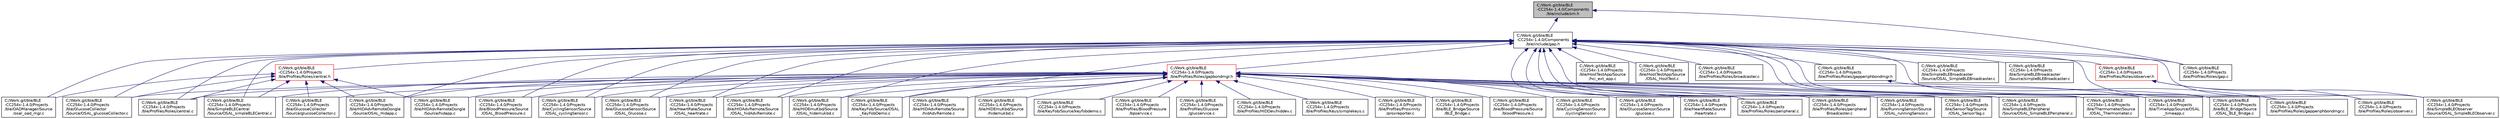 digraph "C:/Work.git/ble/BLE-CC254x-1.4.0/Components/ble/include/sm.h"
{
  edge [fontname="Helvetica",fontsize="10",labelfontname="Helvetica",labelfontsize="10"];
  node [fontname="Helvetica",fontsize="10",shape=record];
  Node1 [label="C:/Work.git/ble/BLE\l-CC254x-1.4.0/Components\l/ble/include/sm.h",height=0.2,width=0.4,color="black", fillcolor="grey75", style="filled" fontcolor="black"];
  Node1 -> Node2 [dir="back",color="midnightblue",fontsize="10",style="solid",fontname="Helvetica"];
  Node2 [label="C:/Work.git/ble/BLE\l-CC254x-1.4.0/Components\l/ble/include/gap.h",height=0.2,width=0.4,color="black", fillcolor="white", style="filled",URL="$gap_8h.html"];
  Node2 -> Node3 [dir="back",color="midnightblue",fontsize="10",style="solid",fontname="Helvetica"];
  Node3 [label="C:/Work.git/ble/BLE\l-CC254x-1.4.0/Projects\l/ble/BLE_Bridge/Source\l/OSAL_BLE_Bridge.c",height=0.2,width=0.4,color="black", fillcolor="white", style="filled",URL="$_o_s_a_l___b_l_e___bridge_8c.html"];
  Node2 -> Node4 [dir="back",color="midnightblue",fontsize="10",style="solid",fontname="Helvetica"];
  Node4 [label="C:/Work.git/ble/BLE\l-CC254x-1.4.0/Projects\l/ble/BloodPressure/Source\l/OSAL_BloodPressure.c",height=0.2,width=0.4,color="black", fillcolor="white", style="filled",URL="$_o_s_a_l___blood_pressure_8c.html"];
  Node2 -> Node5 [dir="back",color="midnightblue",fontsize="10",style="solid",fontname="Helvetica"];
  Node5 [label="C:/Work.git/ble/BLE\l-CC254x-1.4.0/Projects\l/ble/CyclingSensor/Source\l/OSAL_cyclingSensor.c",height=0.2,width=0.4,color="black", fillcolor="white", style="filled",URL="$_o_s_a_l__cycling_sensor_8c.html"];
  Node2 -> Node6 [dir="back",color="midnightblue",fontsize="10",style="solid",fontname="Helvetica"];
  Node6 [label="C:/Work.git/ble/BLE\l-CC254x-1.4.0/Projects\l/ble/GlucoseCollector\l/Source/OSAL_glucoseCollector.c",height=0.2,width=0.4,color="black", fillcolor="white", style="filled",URL="$_o_s_a_l__glucose_collector_8c.html"];
  Node2 -> Node7 [dir="back",color="midnightblue",fontsize="10",style="solid",fontname="Helvetica"];
  Node7 [label="C:/Work.git/ble/BLE\l-CC254x-1.4.0/Projects\l/ble/GlucoseSensor/Source\l/OSAL_Glucose.c",height=0.2,width=0.4,color="black", fillcolor="white", style="filled",URL="$_o_s_a_l___glucose_8c.html"];
  Node2 -> Node8 [dir="back",color="midnightblue",fontsize="10",style="solid",fontname="Helvetica"];
  Node8 [label="C:/Work.git/ble/BLE\l-CC254x-1.4.0/Projects\l/ble/HeartRate/Source\l/OSAL_heartrate.c",height=0.2,width=0.4,color="black", fillcolor="white", style="filled",URL="$_o_s_a_l__heartrate_8c.html"];
  Node2 -> Node9 [dir="back",color="midnightblue",fontsize="10",style="solid",fontname="Helvetica"];
  Node9 [label="C:/Work.git/ble/BLE\l-CC254x-1.4.0/Projects\l/ble/HIDAdvRemote/Source\l/OSAL_hidAdvRemote.c",height=0.2,width=0.4,color="black", fillcolor="white", style="filled",URL="$_o_s_a_l__hid_adv_remote_8c.html"];
  Node2 -> Node10 [dir="back",color="midnightblue",fontsize="10",style="solid",fontname="Helvetica"];
  Node10 [label="C:/Work.git/ble/BLE\l-CC254x-1.4.0/Projects\l/ble/HIDAdvRemoteDongle\l/Source/OSAL_Hidapp.c",height=0.2,width=0.4,color="black", fillcolor="white", style="filled",URL="$_o_s_a_l___hidapp_8c.html"];
  Node2 -> Node11 [dir="back",color="midnightblue",fontsize="10",style="solid",fontname="Helvetica"];
  Node11 [label="C:/Work.git/ble/BLE\l-CC254x-1.4.0/Projects\l/ble/HIDEmuKbd/Source\l/OSAL_hidemukbd.c",height=0.2,width=0.4,color="black", fillcolor="white", style="filled",URL="$_o_s_a_l__hidemukbd_8c.html"];
  Node2 -> Node12 [dir="back",color="midnightblue",fontsize="10",style="solid",fontname="Helvetica"];
  Node12 [label="C:/Work.git/ble/BLE\l-CC254x-1.4.0/Projects\l/ble/HostTestApp/Source\l/hci_ext_app.c",height=0.2,width=0.4,color="black", fillcolor="white", style="filled",URL="$hci__ext__app_8c.html"];
  Node2 -> Node13 [dir="back",color="midnightblue",fontsize="10",style="solid",fontname="Helvetica"];
  Node13 [label="C:/Work.git/ble/BLE\l-CC254x-1.4.0/Projects\l/ble/HostTestApp/Source\l/OSAL_HostTest.c",height=0.2,width=0.4,color="black", fillcolor="white", style="filled",URL="$_o_s_a_l___host_test_8c.html"];
  Node2 -> Node14 [dir="back",color="midnightblue",fontsize="10",style="solid",fontname="Helvetica"];
  Node14 [label="C:/Work.git/ble/BLE\l-CC254x-1.4.0/Projects\l/ble/KeyFob/Source/OSAL\l_KeyFobDemo.c",height=0.2,width=0.4,color="black", fillcolor="white", style="filled",URL="$_o_s_a_l___key_fob_demo_8c.html"];
  Node2 -> Node15 [dir="back",color="midnightblue",fontsize="10",style="solid",fontname="Helvetica"];
  Node15 [label="C:/Work.git/ble/BLE\l-CC254x-1.4.0/Projects\l/ble/OADManager/Source\l/osal_oad_mgr.c",height=0.2,width=0.4,color="black", fillcolor="white", style="filled",URL="$osal__oad__mgr_8c.html"];
  Node2 -> Node16 [dir="back",color="midnightblue",fontsize="10",style="solid",fontname="Helvetica"];
  Node16 [label="C:/Work.git/ble/BLE\l-CC254x-1.4.0/Projects\l/ble/Profiles/Roles/broadcaster.c",height=0.2,width=0.4,color="black", fillcolor="white", style="filled",URL="$broadcaster_8c.html"];
  Node2 -> Node17 [dir="back",color="midnightblue",fontsize="10",style="solid",fontname="Helvetica"];
  Node17 [label="C:/Work.git/ble/BLE\l-CC254x-1.4.0/Projects\l/ble/Profiles/Roles/central.c",height=0.2,width=0.4,color="black", fillcolor="white", style="filled",URL="$central_8c.html"];
  Node2 -> Node18 [dir="back",color="midnightblue",fontsize="10",style="solid",fontname="Helvetica"];
  Node18 [label="C:/Work.git/ble/BLE\l-CC254x-1.4.0/Projects\l/ble/Profiles/Roles/gapbondmgr.h",height=0.2,width=0.4,color="red", fillcolor="white", style="filled",URL="$gapbondmgr_8h.html"];
  Node18 -> Node19 [dir="back",color="midnightblue",fontsize="10",style="solid",fontname="Helvetica"];
  Node19 [label="C:/Work.git/ble/BLE\l-CC254x-1.4.0/Projects\l/ble/BLE_Bridge/Source\l/BLE_Bridge.c",height=0.2,width=0.4,color="black", fillcolor="white", style="filled",URL="$_b_l_e___bridge_8c.html"];
  Node18 -> Node3 [dir="back",color="midnightblue",fontsize="10",style="solid",fontname="Helvetica"];
  Node18 -> Node20 [dir="back",color="midnightblue",fontsize="10",style="solid",fontname="Helvetica"];
  Node20 [label="C:/Work.git/ble/BLE\l-CC254x-1.4.0/Projects\l/ble/BloodPressure/Source\l/bloodPressure.c",height=0.2,width=0.4,color="black", fillcolor="white", style="filled",URL="$blood_pressure_8c.html"];
  Node18 -> Node4 [dir="back",color="midnightblue",fontsize="10",style="solid",fontname="Helvetica"];
  Node18 -> Node21 [dir="back",color="midnightblue",fontsize="10",style="solid",fontname="Helvetica"];
  Node21 [label="C:/Work.git/ble/BLE\l-CC254x-1.4.0/Projects\l/ble/CyclingSensor/Source\l/cyclingSensor.c",height=0.2,width=0.4,color="black", fillcolor="white", style="filled",URL="$cycling_sensor_8c.html"];
  Node18 -> Node5 [dir="back",color="midnightblue",fontsize="10",style="solid",fontname="Helvetica"];
  Node18 -> Node22 [dir="back",color="midnightblue",fontsize="10",style="solid",fontname="Helvetica"];
  Node22 [label="C:/Work.git/ble/BLE\l-CC254x-1.4.0/Projects\l/ble/GlucoseCollector\l/Source/glucoseCollector.c",height=0.2,width=0.4,color="black", fillcolor="white", style="filled",URL="$glucose_collector_8c.html"];
  Node18 -> Node6 [dir="back",color="midnightblue",fontsize="10",style="solid",fontname="Helvetica"];
  Node18 -> Node23 [dir="back",color="midnightblue",fontsize="10",style="solid",fontname="Helvetica"];
  Node23 [label="C:/Work.git/ble/BLE\l-CC254x-1.4.0/Projects\l/ble/GlucoseSensor/Source\l/glucose.c",height=0.2,width=0.4,color="black", fillcolor="white", style="filled",URL="$glucose_8c.html"];
  Node18 -> Node7 [dir="back",color="midnightblue",fontsize="10",style="solid",fontname="Helvetica"];
  Node18 -> Node24 [dir="back",color="midnightblue",fontsize="10",style="solid",fontname="Helvetica"];
  Node24 [label="C:/Work.git/ble/BLE\l-CC254x-1.4.0/Projects\l/ble/HeartRate/Source\l/heartrate.c",height=0.2,width=0.4,color="black", fillcolor="white", style="filled",URL="$heartrate_8c.html"];
  Node18 -> Node8 [dir="back",color="midnightblue",fontsize="10",style="solid",fontname="Helvetica"];
  Node18 -> Node25 [dir="back",color="midnightblue",fontsize="10",style="solid",fontname="Helvetica"];
  Node25 [label="C:/Work.git/ble/BLE\l-CC254x-1.4.0/Projects\l/ble/HIDAdvRemote/Source\l/hidAdvRemote.c",height=0.2,width=0.4,color="black", fillcolor="white", style="filled",URL="$hid_adv_remote_8c.html"];
  Node18 -> Node9 [dir="back",color="midnightblue",fontsize="10",style="solid",fontname="Helvetica"];
  Node18 -> Node26 [dir="back",color="midnightblue",fontsize="10",style="solid",fontname="Helvetica"];
  Node26 [label="C:/Work.git/ble/BLE\l-CC254x-1.4.0/Projects\l/ble/HIDAdvRemoteDongle\l/Source/hidapp.c",height=0.2,width=0.4,color="black", fillcolor="white", style="filled",URL="$hidapp_8c.html"];
  Node18 -> Node10 [dir="back",color="midnightblue",fontsize="10",style="solid",fontname="Helvetica"];
  Node18 -> Node27 [dir="back",color="midnightblue",fontsize="10",style="solid",fontname="Helvetica"];
  Node27 [label="C:/Work.git/ble/BLE\l-CC254x-1.4.0/Projects\l/ble/HIDEmuKbd/Source\l/hidemukbd.c",height=0.2,width=0.4,color="black", fillcolor="white", style="filled",URL="$hidemukbd_8c.html"];
  Node18 -> Node11 [dir="back",color="midnightblue",fontsize="10",style="solid",fontname="Helvetica"];
  Node18 -> Node28 [dir="back",color="midnightblue",fontsize="10",style="solid",fontname="Helvetica"];
  Node28 [label="C:/Work.git/ble/BLE\l-CC254x-1.4.0/Projects\l/ble/KeyFob/Source/keyfobdemo.c",height=0.2,width=0.4,color="black", fillcolor="white", style="filled",URL="$keyfobdemo_8c.html"];
  Node18 -> Node14 [dir="back",color="midnightblue",fontsize="10",style="solid",fontname="Helvetica"];
  Node18 -> Node29 [dir="back",color="midnightblue",fontsize="10",style="solid",fontname="Helvetica"];
  Node29 [label="C:/Work.git/ble/BLE\l-CC254x-1.4.0/Projects\l/ble/Profiles/BloodPressure\l/bpservice.c",height=0.2,width=0.4,color="black", fillcolor="white", style="filled",URL="$bpservice_8c.html"];
  Node18 -> Node30 [dir="back",color="midnightblue",fontsize="10",style="solid",fontname="Helvetica"];
  Node30 [label="C:/Work.git/ble/BLE\l-CC254x-1.4.0/Projects\l/ble/Profiles/Glucose\l/glucservice.c",height=0.2,width=0.4,color="black", fillcolor="white", style="filled",URL="$glucservice_8c.html"];
  Node18 -> Node31 [dir="back",color="midnightblue",fontsize="10",style="solid",fontname="Helvetica"];
  Node31 [label="C:/Work.git/ble/BLE\l-CC254x-1.4.0/Projects\l/ble/Profiles/HIDDev/hiddev.c",height=0.2,width=0.4,color="black", fillcolor="white", style="filled",URL="$hiddev_8c.html"];
  Node18 -> Node32 [dir="back",color="midnightblue",fontsize="10",style="solid",fontname="Helvetica"];
  Node32 [label="C:/Work.git/ble/BLE\l-CC254x-1.4.0/Projects\l/ble/Profiles/Keys/simplekeys.c",height=0.2,width=0.4,color="black", fillcolor="white", style="filled",URL="$simplekeys_8c.html"];
  Node18 -> Node33 [dir="back",color="midnightblue",fontsize="10",style="solid",fontname="Helvetica"];
  Node33 [label="C:/Work.git/ble/BLE\l-CC254x-1.4.0/Projects\l/ble/Profiles/Proximity\l/proxreporter.c",height=0.2,width=0.4,color="black", fillcolor="white", style="filled",URL="$proxreporter_8c.html"];
  Node18 -> Node17 [dir="back",color="midnightblue",fontsize="10",style="solid",fontname="Helvetica"];
  Node18 -> Node34 [dir="back",color="midnightblue",fontsize="10",style="solid",fontname="Helvetica"];
  Node34 [label="C:/Work.git/ble/BLE\l-CC254x-1.4.0/Projects\l/ble/Profiles/Roles/peripheral.c",height=0.2,width=0.4,color="black", fillcolor="white", style="filled",URL="$peripheral_8c.html"];
  Node18 -> Node35 [dir="back",color="midnightblue",fontsize="10",style="solid",fontname="Helvetica"];
  Node35 [label="C:/Work.git/ble/BLE\l-CC254x-1.4.0/Projects\l/ble/Profiles/Roles/peripheral\lBroadcaster.c",height=0.2,width=0.4,color="black", fillcolor="white", style="filled",URL="$peripheral_broadcaster_8c.html"];
  Node18 -> Node36 [dir="back",color="midnightblue",fontsize="10",style="solid",fontname="Helvetica"];
  Node36 [label="C:/Work.git/ble/BLE\l-CC254x-1.4.0/Projects\l/ble/RunningSensor/Source\l/OSAL_runningSensor.c",height=0.2,width=0.4,color="black", fillcolor="white", style="filled",URL="$_o_s_a_l__running_sensor_8c.html"];
  Node18 -> Node37 [dir="back",color="midnightblue",fontsize="10",style="solid",fontname="Helvetica"];
  Node37 [label="C:/Work.git/ble/BLE\l-CC254x-1.4.0/Projects\l/ble/SensorTag/Source\l/OSAL_SensorTag.c",height=0.2,width=0.4,color="black", fillcolor="white", style="filled",URL="$_o_s_a_l___sensor_tag_8c.html"];
  Node18 -> Node38 [dir="back",color="midnightblue",fontsize="10",style="solid",fontname="Helvetica"];
  Node38 [label="C:/Work.git/ble/BLE\l-CC254x-1.4.0/Projects\l/ble/SimpleBLECentral\l/Source/OSAL_simpleBLECentral.c",height=0.2,width=0.4,color="black", fillcolor="white", style="filled",URL="$_o_s_a_l__simple_b_l_e_central_8c.html"];
  Node18 -> Node39 [dir="back",color="midnightblue",fontsize="10",style="solid",fontname="Helvetica"];
  Node39 [label="C:/Work.git/ble/BLE\l-CC254x-1.4.0/Projects\l/ble/SimpleBLEPeripheral\l/Source/OSAL_SimpleBLEPeripheral.c",height=0.2,width=0.4,color="black", fillcolor="white", style="filled",URL="$_o_s_a_l___simple_b_l_e_peripheral_8c.html"];
  Node18 -> Node40 [dir="back",color="midnightblue",fontsize="10",style="solid",fontname="Helvetica"];
  Node40 [label="C:/Work.git/ble/BLE\l-CC254x-1.4.0/Projects\l/ble/Thermometer/Source\l/OSAL_Thermometer.c",height=0.2,width=0.4,color="black", fillcolor="white", style="filled",URL="$_o_s_a_l___thermometer_8c.html"];
  Node18 -> Node41 [dir="back",color="midnightblue",fontsize="10",style="solid",fontname="Helvetica"];
  Node41 [label="C:/Work.git/ble/BLE\l-CC254x-1.4.0/Projects\l/ble/TimeApp/Source/OSAL\l_timeapp.c",height=0.2,width=0.4,color="black", fillcolor="white", style="filled",URL="$_o_s_a_l__timeapp_8c.html"];
  Node2 -> Node42 [dir="back",color="midnightblue",fontsize="10",style="solid",fontname="Helvetica"];
  Node42 [label="C:/Work.git/ble/BLE\l-CC254x-1.4.0/Projects\l/ble/Profiles/Roles/central.h",height=0.2,width=0.4,color="red", fillcolor="white", style="filled",URL="$central_8h.html"];
  Node42 -> Node22 [dir="back",color="midnightblue",fontsize="10",style="solid",fontname="Helvetica"];
  Node42 -> Node6 [dir="back",color="midnightblue",fontsize="10",style="solid",fontname="Helvetica"];
  Node42 -> Node26 [dir="back",color="midnightblue",fontsize="10",style="solid",fontname="Helvetica"];
  Node42 -> Node10 [dir="back",color="midnightblue",fontsize="10",style="solid",fontname="Helvetica"];
  Node42 -> Node15 [dir="back",color="midnightblue",fontsize="10",style="solid",fontname="Helvetica"];
  Node42 -> Node17 [dir="back",color="midnightblue",fontsize="10",style="solid",fontname="Helvetica"];
  Node42 -> Node38 [dir="back",color="midnightblue",fontsize="10",style="solid",fontname="Helvetica"];
  Node2 -> Node43 [dir="back",color="midnightblue",fontsize="10",style="solid",fontname="Helvetica"];
  Node43 [label="C:/Work.git/ble/BLE\l-CC254x-1.4.0/Projects\l/ble/Profiles/Roles/gap.c",height=0.2,width=0.4,color="black", fillcolor="white", style="filled",URL="$gap_8c.html"];
  Node2 -> Node44 [dir="back",color="midnightblue",fontsize="10",style="solid",fontname="Helvetica"];
  Node44 [label="C:/Work.git/ble/BLE\l-CC254x-1.4.0/Projects\l/ble/Profiles/Roles/gapperiphbondmgr.c",height=0.2,width=0.4,color="black", fillcolor="white", style="filled",URL="$gapperiphbondmgr_8c.html"];
  Node2 -> Node45 [dir="back",color="midnightblue",fontsize="10",style="solid",fontname="Helvetica"];
  Node45 [label="C:/Work.git/ble/BLE\l-CC254x-1.4.0/Projects\l/ble/Profiles/Roles/gapperiphbondmgr.h",height=0.2,width=0.4,color="black", fillcolor="white", style="filled",URL="$gapperiphbondmgr_8h.html"];
  Node45 -> Node44 [dir="back",color="midnightblue",fontsize="10",style="solid",fontname="Helvetica"];
  Node2 -> Node46 [dir="back",color="midnightblue",fontsize="10",style="solid",fontname="Helvetica"];
  Node46 [label="C:/Work.git/ble/BLE\l-CC254x-1.4.0/Projects\l/ble/Profiles/Roles/observer.c",height=0.2,width=0.4,color="black", fillcolor="white", style="filled",URL="$observer_8c.html"];
  Node2 -> Node47 [dir="back",color="midnightblue",fontsize="10",style="solid",fontname="Helvetica"];
  Node47 [label="C:/Work.git/ble/BLE\l-CC254x-1.4.0/Projects\l/ble/Profiles/Roles/observer.h",height=0.2,width=0.4,color="red", fillcolor="white", style="filled",URL="$observer_8h.html"];
  Node47 -> Node46 [dir="back",color="midnightblue",fontsize="10",style="solid",fontname="Helvetica"];
  Node47 -> Node48 [dir="back",color="midnightblue",fontsize="10",style="solid",fontname="Helvetica"];
  Node48 [label="C:/Work.git/ble/BLE\l-CC254x-1.4.0/Projects\l/ble/SimpleBLEObserver\l/Source/OSAL_SimpleBLEObserver.c",height=0.2,width=0.4,color="black", fillcolor="white", style="filled",URL="$_o_s_a_l___simple_b_l_e_observer_8c.html"];
  Node2 -> Node34 [dir="back",color="midnightblue",fontsize="10",style="solid",fontname="Helvetica"];
  Node2 -> Node35 [dir="back",color="midnightblue",fontsize="10",style="solid",fontname="Helvetica"];
  Node2 -> Node36 [dir="back",color="midnightblue",fontsize="10",style="solid",fontname="Helvetica"];
  Node2 -> Node37 [dir="back",color="midnightblue",fontsize="10",style="solid",fontname="Helvetica"];
  Node2 -> Node49 [dir="back",color="midnightblue",fontsize="10",style="solid",fontname="Helvetica"];
  Node49 [label="C:/Work.git/ble/BLE\l-CC254x-1.4.0/Projects\l/ble/SimpleBLEBroadcaster\l/Source/OSAL_SimpleBLEBroadcaster.c",height=0.2,width=0.4,color="black", fillcolor="white", style="filled",URL="$_o_s_a_l___simple_b_l_e_broadcaster_8c.html"];
  Node2 -> Node50 [dir="back",color="midnightblue",fontsize="10",style="solid",fontname="Helvetica"];
  Node50 [label="C:/Work.git/ble/BLE\l-CC254x-1.4.0/Projects\l/ble/SimpleBLEBroadcaster\l/Source/simpleBLEBroadcaster.c",height=0.2,width=0.4,color="black", fillcolor="white", style="filled",URL="$simple_b_l_e_broadcaster_8c.html"];
  Node2 -> Node38 [dir="back",color="midnightblue",fontsize="10",style="solid",fontname="Helvetica"];
  Node2 -> Node48 [dir="back",color="midnightblue",fontsize="10",style="solid",fontname="Helvetica"];
  Node2 -> Node39 [dir="back",color="midnightblue",fontsize="10",style="solid",fontname="Helvetica"];
  Node2 -> Node40 [dir="back",color="midnightblue",fontsize="10",style="solid",fontname="Helvetica"];
  Node2 -> Node41 [dir="back",color="midnightblue",fontsize="10",style="solid",fontname="Helvetica"];
  Node1 -> Node43 [dir="back",color="midnightblue",fontsize="10",style="solid",fontname="Helvetica"];
}

